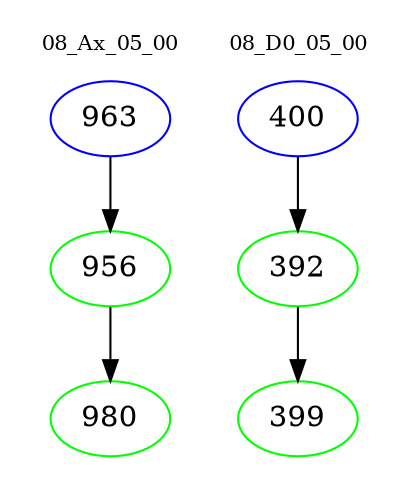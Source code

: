 digraph{
subgraph cluster_0 {
color = white
label = "08_Ax_05_00";
fontsize=10;
T0_963 [label="963", color="blue"]
T0_963 -> T0_956 [color="black"]
T0_956 [label="956", color="green"]
T0_956 -> T0_980 [color="black"]
T0_980 [label="980", color="green"]
}
subgraph cluster_1 {
color = white
label = "08_D0_05_00";
fontsize=10;
T1_400 [label="400", color="blue"]
T1_400 -> T1_392 [color="black"]
T1_392 [label="392", color="green"]
T1_392 -> T1_399 [color="black"]
T1_399 [label="399", color="green"]
}
}
